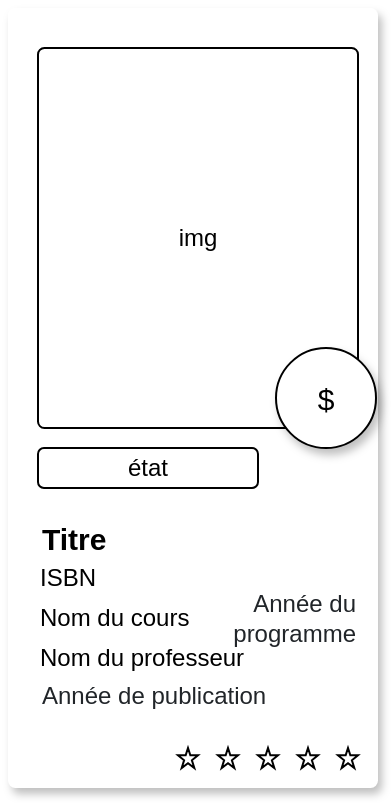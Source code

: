 <mxfile version="20.2.3" type="device"><diagram id="XUmtNyQ2XHfELTaFL3Fk" name="Page-1"><mxGraphModel dx="903" dy="573" grid="1" gridSize="10" guides="1" tooltips="1" connect="1" arrows="1" fold="1" page="1" pageScale="1" pageWidth="827" pageHeight="1169" math="0" shadow="0"><root><mxCell id="0"/><mxCell id="1" parent="0"/><mxCell id="sf9EwpTEY9zXeM3Q6khU-20" value="" style="rounded=1;whiteSpace=wrap;html=1;fontFamily=Helvetica;fontSize=12;arcSize=2;strokeColor=none;shadow=1;sketch=0;glass=0;" vertex="1" parent="1"><mxGeometry x="255" y="100" width="185" height="390" as="geometry"/></mxCell><mxCell id="sf9EwpTEY9zXeM3Q6khU-7" value="" style="verticalLabelPosition=bottom;verticalAlign=top;html=1;shape=mxgraph.basic.star;shadow=0;" vertex="1" parent="1"><mxGeometry x="420" y="470" width="10" height="10" as="geometry"/></mxCell><mxCell id="sf9EwpTEY9zXeM3Q6khU-9" value="&lt;span style=&quot;background-color: initial; color: rgb(33, 37, 41);&quot;&gt;Année de publication&lt;/span&gt;" style="text;html=1;align=left;verticalAlign=middle;resizable=0;points=[];autosize=1;strokeColor=none;fillColor=none;fontSize=12;spacing=2;fontFamily=Helvetica;spacingTop=0;spacingBottom=0;" vertex="1" parent="1"><mxGeometry x="270" y="434" width="140" height="20" as="geometry"/></mxCell><mxCell id="sf9EwpTEY9zXeM3Q6khU-10" value="&lt;b&gt;&lt;font style=&quot;font-size: 15px;&quot;&gt;Titre&lt;/font&gt;&lt;/b&gt;" style="text;html=1;align=left;verticalAlign=middle;resizable=0;points=[];autosize=1;strokeColor=none;fillColor=none;fontSize=12;fontFamily=Helvetica;shadow=0;" vertex="1" parent="1"><mxGeometry x="270" y="350" width="60" height="30" as="geometry"/></mxCell><mxCell id="sf9EwpTEY9zXeM3Q6khU-12" value="img" style="rounded=1;whiteSpace=wrap;html=1;fontFamily=Helvetica;fontSize=12;strokeColor=default;shadow=0;arcSize=2;" vertex="1" parent="1"><mxGeometry x="270" y="120" width="160" height="190" as="geometry"/></mxCell><mxCell id="sf9EwpTEY9zXeM3Q6khU-13" value="" style="verticalLabelPosition=bottom;verticalAlign=top;html=1;shape=mxgraph.basic.star;shadow=0;" vertex="1" parent="1"><mxGeometry x="400" y="470" width="10" height="10" as="geometry"/></mxCell><mxCell id="sf9EwpTEY9zXeM3Q6khU-14" value="" style="verticalLabelPosition=bottom;verticalAlign=top;html=1;shape=mxgraph.basic.star;shadow=0;" vertex="1" parent="1"><mxGeometry x="380" y="470" width="10" height="10" as="geometry"/></mxCell><mxCell id="sf9EwpTEY9zXeM3Q6khU-15" value="" style="verticalLabelPosition=bottom;verticalAlign=top;html=1;shape=mxgraph.basic.star;shadow=0;" vertex="1" parent="1"><mxGeometry x="360" y="470" width="10" height="10" as="geometry"/></mxCell><mxCell id="sf9EwpTEY9zXeM3Q6khU-16" value="" style="verticalLabelPosition=bottom;verticalAlign=top;html=1;shape=mxgraph.basic.star;shadow=0;" vertex="1" parent="1"><mxGeometry x="340" y="470" width="10" height="10" as="geometry"/></mxCell><mxCell id="sf9EwpTEY9zXeM3Q6khU-17" value="$" style="ellipse;whiteSpace=wrap;html=1;aspect=fixed;fontFamily=Helvetica;fontSize=15;strokeColor=default;shadow=1&#10;;gradientColor=none;" vertex="1" parent="1"><mxGeometry x="389" y="270" width="50" height="50" as="geometry"/></mxCell><mxCell id="sf9EwpTEY9zXeM3Q6khU-19" value="état" style="rounded=1;whiteSpace=wrap;html=1;fontFamily=Helvetica;fontSize=12;strokeColor=default;shadow=0;" vertex="1" parent="1"><mxGeometry x="270" y="320" width="110" height="20" as="geometry"/></mxCell><mxCell id="sf9EwpTEY9zXeM3Q6khU-21" value="ISBN" style="text;html=1;align=left;verticalAlign=middle;resizable=0;points=[];autosize=1;strokeColor=none;fillColor=none;fontSize=12;fontFamily=Helvetica;" vertex="1" parent="1"><mxGeometry x="269" y="370" width="50" height="30" as="geometry"/></mxCell><mxCell id="sf9EwpTEY9zXeM3Q6khU-22" value="Nom du cours" style="text;html=1;align=left;verticalAlign=middle;resizable=0;points=[];autosize=1;strokeColor=none;fillColor=none;fontSize=12;fontFamily=Helvetica;" vertex="1" parent="1"><mxGeometry x="269" y="390" width="100" height="30" as="geometry"/></mxCell><mxCell id="sf9EwpTEY9zXeM3Q6khU-23" value="Nom du professeur" style="text;html=1;align=left;verticalAlign=middle;resizable=0;points=[];autosize=1;strokeColor=none;fillColor=none;fontSize=12;fontFamily=Helvetica;" vertex="1" parent="1"><mxGeometry x="269" y="410" width="130" height="30" as="geometry"/></mxCell><mxCell id="sf9EwpTEY9zXeM3Q6khU-39" value="&lt;span style=&quot;background-color: initial; color: rgb(33, 37, 41);&quot;&gt;Année du &lt;br&gt;programme&lt;/span&gt;" style="text;html=1;align=right;verticalAlign=middle;resizable=0;points=[];autosize=1;strokeColor=none;fillColor=none;fontSize=12;spacing=2;fontFamily=Helvetica;spacingTop=0;spacingBottom=0;" vertex="1" parent="1"><mxGeometry x="350" y="385" width="80" height="40" as="geometry"/></mxCell></root></mxGraphModel></diagram></mxfile>